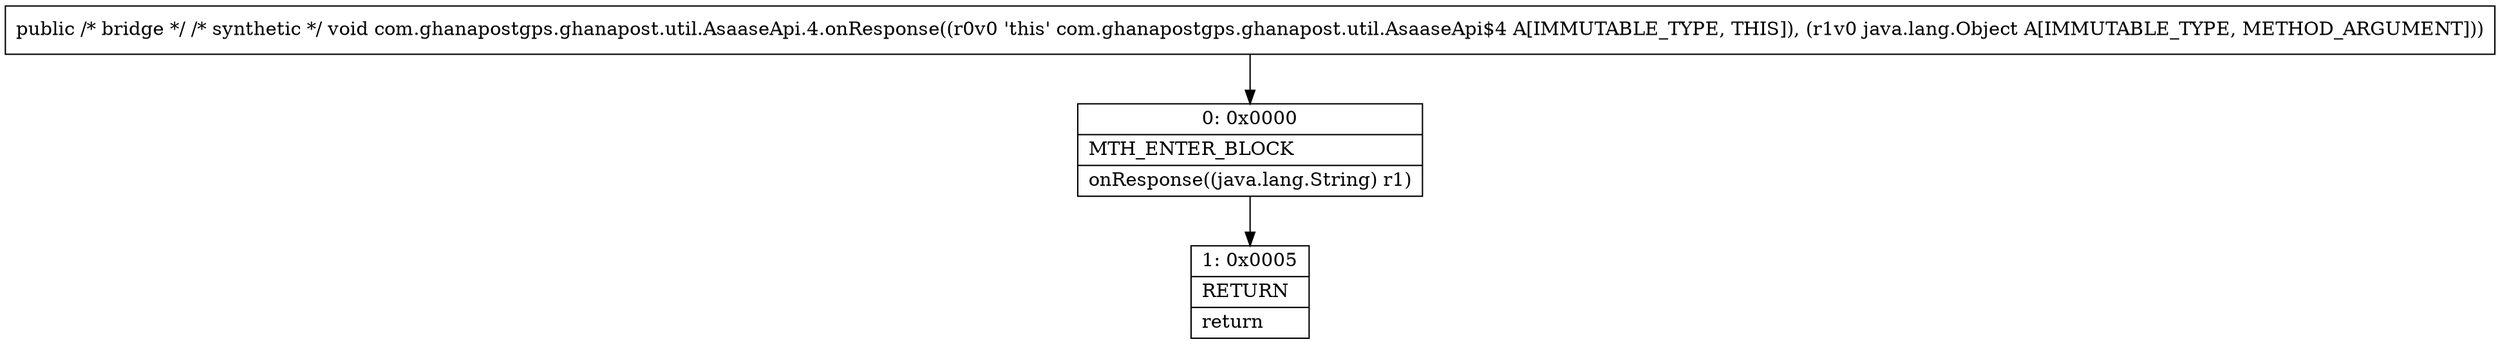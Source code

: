 digraph "CFG forcom.ghanapostgps.ghanapost.util.AsaaseApi.4.onResponse(Ljava\/lang\/Object;)V" {
Node_0 [shape=record,label="{0\:\ 0x0000|MTH_ENTER_BLOCK\l|onResponse((java.lang.String) r1)\l}"];
Node_1 [shape=record,label="{1\:\ 0x0005|RETURN\l|return\l}"];
MethodNode[shape=record,label="{public \/* bridge *\/ \/* synthetic *\/ void com.ghanapostgps.ghanapost.util.AsaaseApi.4.onResponse((r0v0 'this' com.ghanapostgps.ghanapost.util.AsaaseApi$4 A[IMMUTABLE_TYPE, THIS]), (r1v0 java.lang.Object A[IMMUTABLE_TYPE, METHOD_ARGUMENT])) }"];
MethodNode -> Node_0;
Node_0 -> Node_1;
}

